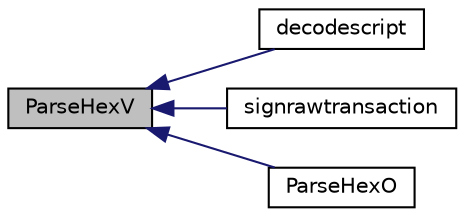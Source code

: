digraph "ParseHexV"
{
  edge [fontname="Helvetica",fontsize="10",labelfontname="Helvetica",labelfontsize="10"];
  node [fontname="Helvetica",fontsize="10",shape=record];
  rankdir="LR";
  Node306 [label="ParseHexV",height=0.2,width=0.4,color="black", fillcolor="grey75", style="filled", fontcolor="black"];
  Node306 -> Node307 [dir="back",color="midnightblue",fontsize="10",style="solid",fontname="Helvetica"];
  Node307 [label="decodescript",height=0.2,width=0.4,color="black", fillcolor="white", style="filled",URL="$rpcrawtransaction_8cpp.html#a342172992e2fa92490e8d83c2e95e87e"];
  Node306 -> Node308 [dir="back",color="midnightblue",fontsize="10",style="solid",fontname="Helvetica"];
  Node308 [label="signrawtransaction",height=0.2,width=0.4,color="black", fillcolor="white", style="filled",URL="$rpcrawtransaction_8cpp.html#aa0d151e35c0ad5ec82df451a833aeadb"];
  Node306 -> Node309 [dir="back",color="midnightblue",fontsize="10",style="solid",fontname="Helvetica"];
  Node309 [label="ParseHexO",height=0.2,width=0.4,color="black", fillcolor="white", style="filled",URL="$rpcserver_8cpp.html#a9fa3f8bbbf847269e55b196e13543e16"];
}
